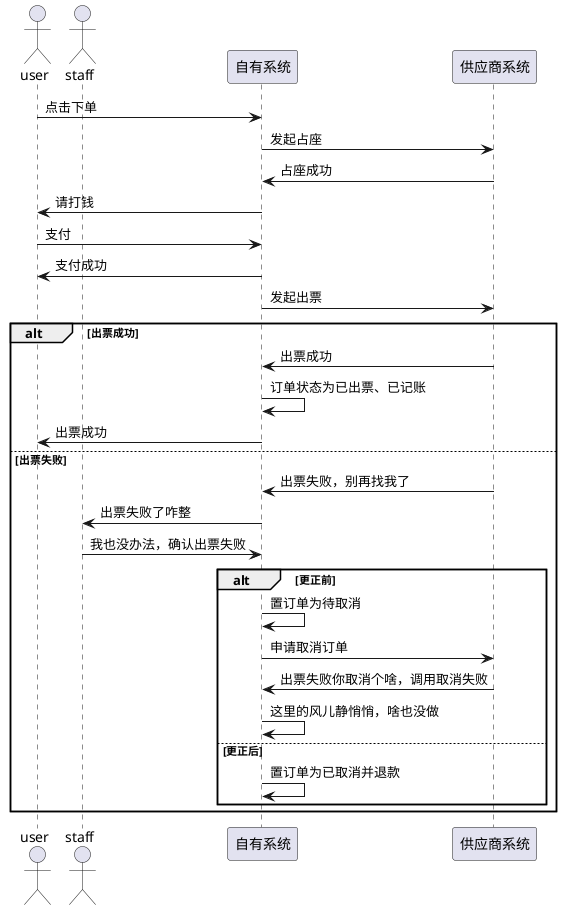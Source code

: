@startuml

actor user
actor staff
participant 自有系统 as InnerSystem
participant 供应商系统 as Supplier

user -> InnerSystem: 点击下单
InnerSystem -> Supplier: 发起占座
Supplier -> InnerSystem: 占座成功
InnerSystem -> user: 请打钱
user -> InnerSystem: 支付
InnerSystem -> user: 支付成功
InnerSystem -> Supplier: 发起出票

alt 出票成功

Supplier -> InnerSystem: 出票成功
InnerSystem -> InnerSystem: 订单状态为已出票、已记账
InnerSystem -> user: 出票成功

else 出票失败
  Supplier -> InnerSystem: 出票失败，别再找我了
  InnerSystem -> staff: 出票失败了咋整
  staff -> InnerSystem: 我也没办法，确认出票失败
  alt 更正前
    InnerSystem -> InnerSystem: 置订单为待取消
    InnerSystem -> Supplier: 申请取消订单
    Supplier -> InnerSystem: 出票失败你取消个啥，调用取消失败
    InnerSystem -> InnerSystem: 这里的风儿静悄悄，啥也没做
  else 更正后
    InnerSystem -> InnerSystem: 置订单为已取消并退款
  end
end
@enduml
